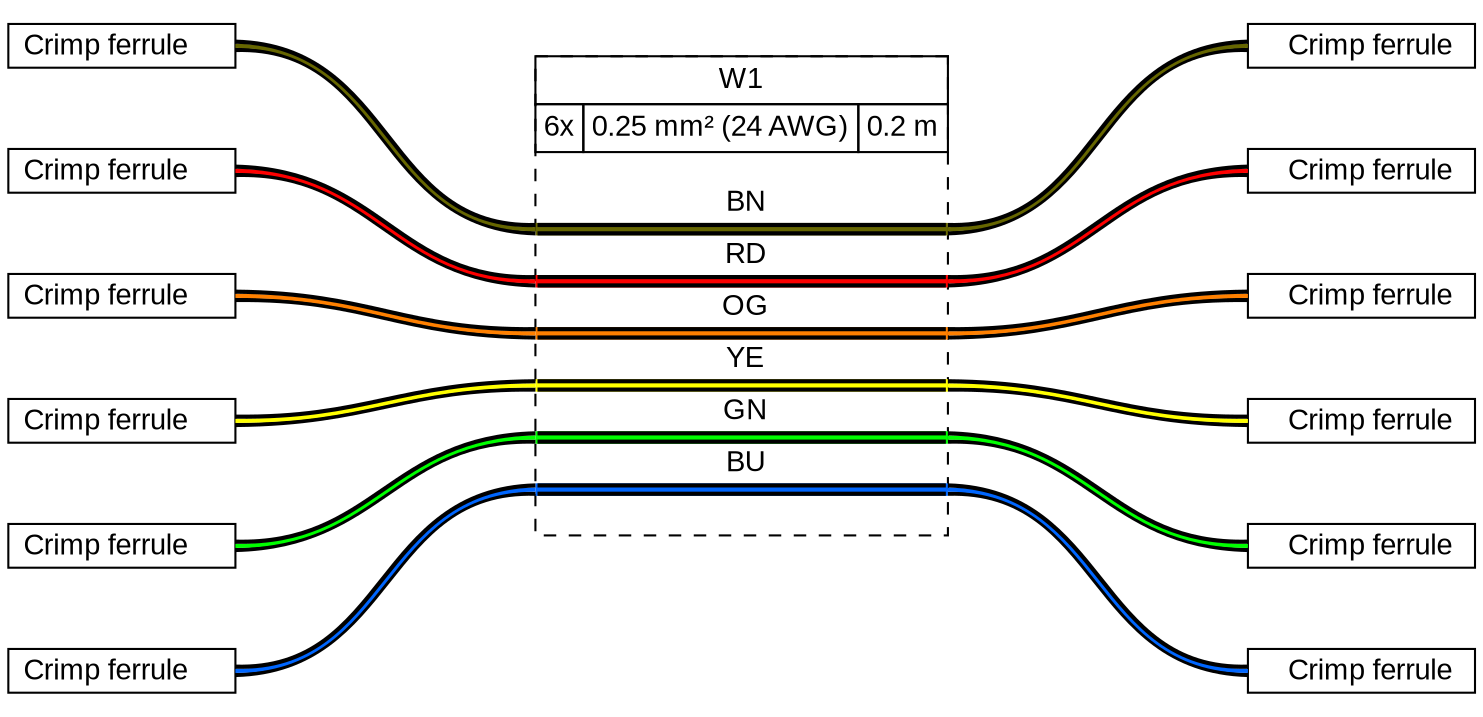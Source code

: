 graph {
// Graph generated by WireViz
// https://github.com/formatc1702/WireViz
	graph [bgcolor=white fontname=arial nodesep=0.33 rankdir=LR ranksep=2]
	node [fillcolor=white fontname=arial shape=record style=filled]
	edge [fontname=arial style=bold]
	_F1 [label=<

                <TABLE BORDER="1" CELLBORDER="0" CELLSPACING="0" CELLPADDING="2"><TR>
                <TD PORT="p1l"> Crimp ferrule  </TD>
                
                <TD PORT="p1r">  </TD>
                </TR></TABLE>


                > margin=0 orientation=180 shape=none style=filled]
	_F2 [label=<

                <TABLE BORDER="1" CELLBORDER="0" CELLSPACING="0" CELLPADDING="2"><TR>
                <TD PORT="p1l"> Crimp ferrule  </TD>
                
                <TD PORT="p1r">  </TD>
                </TR></TABLE>


                > margin=0 orientation=180 shape=none style=filled]
	_F3 [label=<

                <TABLE BORDER="1" CELLBORDER="0" CELLSPACING="0" CELLPADDING="2"><TR>
                <TD PORT="p1l"> Crimp ferrule  </TD>
                
                <TD PORT="p1r">  </TD>
                </TR></TABLE>


                > margin=0 orientation=180 shape=none style=filled]
	_F4 [label=<

                <TABLE BORDER="1" CELLBORDER="0" CELLSPACING="0" CELLPADDING="2"><TR>
                <TD PORT="p1l"> Crimp ferrule  </TD>
                
                <TD PORT="p1r">  </TD>
                </TR></TABLE>


                > margin=0 orientation=180 shape=none style=filled]
	_F5 [label=<

                <TABLE BORDER="1" CELLBORDER="0" CELLSPACING="0" CELLPADDING="2"><TR>
                <TD PORT="p1l"> Crimp ferrule  </TD>
                
                <TD PORT="p1r">  </TD>
                </TR></TABLE>


                > margin=0 orientation=180 shape=none style=filled]
	_F6 [label=<

                <TABLE BORDER="1" CELLBORDER="0" CELLSPACING="0" CELLPADDING="2"><TR>
                <TD PORT="p1l"> Crimp ferrule  </TD>
                
                <TD PORT="p1r">  </TD>
                </TR></TABLE>


                > margin=0 orientation=180 shape=none style=filled]
	_F7 [label=<

                <TABLE BORDER="1" CELLBORDER="0" CELLSPACING="0" CELLPADDING="2"><TR>
                <TD PORT="p1l">  </TD>
                
                <TD PORT="p1r"> Crimp ferrule  </TD>
                </TR></TABLE>


                > margin=0 orientation=0 shape=none style=filled]
	_F8 [label=<

                <TABLE BORDER="1" CELLBORDER="0" CELLSPACING="0" CELLPADDING="2"><TR>
                <TD PORT="p1l">  </TD>
                
                <TD PORT="p1r"> Crimp ferrule  </TD>
                </TR></TABLE>


                > margin=0 orientation=0 shape=none style=filled]
	_F9 [label=<

                <TABLE BORDER="1" CELLBORDER="0" CELLSPACING="0" CELLPADDING="2"><TR>
                <TD PORT="p1l">  </TD>
                
                <TD PORT="p1r"> Crimp ferrule  </TD>
                </TR></TABLE>


                > margin=0 orientation=0 shape=none style=filled]
	_F10 [label=<

                <TABLE BORDER="1" CELLBORDER="0" CELLSPACING="0" CELLPADDING="2"><TR>
                <TD PORT="p1l">  </TD>
                
                <TD PORT="p1r"> Crimp ferrule  </TD>
                </TR></TABLE>


                > margin=0 orientation=0 shape=none style=filled]
	_F11 [label=<

                <TABLE BORDER="1" CELLBORDER="0" CELLSPACING="0" CELLPADDING="2"><TR>
                <TD PORT="p1l">  </TD>
                
                <TD PORT="p1r"> Crimp ferrule  </TD>
                </TR></TABLE>


                > margin=0 orientation=0 shape=none style=filled]
	_F12 [label=<

                <TABLE BORDER="1" CELLBORDER="0" CELLSPACING="0" CELLPADDING="2"><TR>
                <TD PORT="p1l">  </TD>
                
                <TD PORT="p1r"> Crimp ferrule  </TD>
                </TR></TABLE>


                > margin=0 orientation=0 shape=none style=filled]
	edge [color="#000000:#666600:#000000"]
	_F1:e -- W1:w1:w
	edge [color="#000000:#ff0000:#000000"]
	_F2:e -- W1:w2:w
	edge [color="#000000:#ff8000:#000000"]
	_F3:e -- W1:w3:w
	edge [color="#000000:#ffff00:#000000"]
	_F4:e -- W1:w4:w
	edge [color="#000000:#00ff00:#000000"]
	_F5:e -- W1:w5:w
	edge [color="#000000:#0066ff:#000000"]
	_F6:e -- W1:w6:w
	edge [color="#000000:#0066ff:#000000"]
	W1:w6:e -- _F7:w
	edge [color="#000000:#00ff00:#000000"]
	W1:w5:e -- _F8:w
	edge [color="#000000:#ffff00:#000000"]
	W1:w4:e -- _F9:w
	edge [color="#000000:#ff8000:#000000"]
	W1:w3:e -- _F10:w
	edge [color="#000000:#ff0000:#000000"]
	W1:w2:e -- _F11:w
	edge [color="#000000:#666600:#000000"]
	W1:w1:e -- _F12:w
	W1 [label=<<table border="0" cellspacing="0" cellpadding="0"><tr><td><table border="0" cellspacing="0" cellpadding="3" cellborder="1"><tr><td colspan="3">W1</td></tr><tr><td>6x</td><td>0.25 mm² (24 AWG)</td><td>0.2 m</td></tr></table></td></tr><tr><td>&nbsp;</td></tr><tr><td><table border="0" cellspacing="0" cellborder="0"><tr><td></td><td>BN</td><td></td></tr><tr><td colspan="3" cellpadding="0" height="6" bgcolor="#666600" border="2" sides="tb" port="w1"></td></tr><tr><td></td><td>RD</td><td></td></tr><tr><td colspan="3" cellpadding="0" height="6" bgcolor="#ff0000" border="2" sides="tb" port="w2"></td></tr><tr><td></td><td>OG</td><td></td></tr><tr><td colspan="3" cellpadding="0" height="6" bgcolor="#ff8000" border="2" sides="tb" port="w3"></td></tr><tr><td></td><td>YE</td><td></td></tr><tr><td colspan="3" cellpadding="0" height="6" bgcolor="#ffff00" border="2" sides="tb" port="w4"></td></tr><tr><td></td><td>GN</td><td></td></tr><tr><td colspan="3" cellpadding="0" height="6" bgcolor="#00ff00" border="2" sides="tb" port="w5"></td></tr><tr><td></td><td>BU</td><td></td></tr><tr><td colspan="3" cellpadding="0" height="6" bgcolor="#0066ff" border="2" sides="tb" port="w6"></td></tr><tr><td>&nbsp;</td></tr></table></td></tr></table>> fillcolor=white margin=0 shape=box style="filled,dashed"]
}
